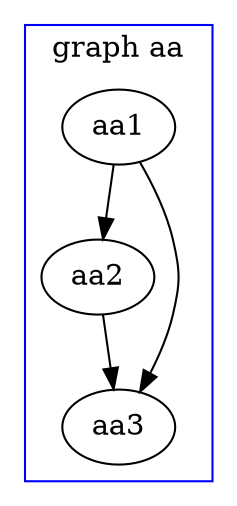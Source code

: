 digraph G {
subgraph cluster_aa {
color=blue;
aa1;aa2;aa3;
aa1 -> aa3;
aa1 -> aa2;
aa2 -> aa3;
label="graph aa"
}
}
